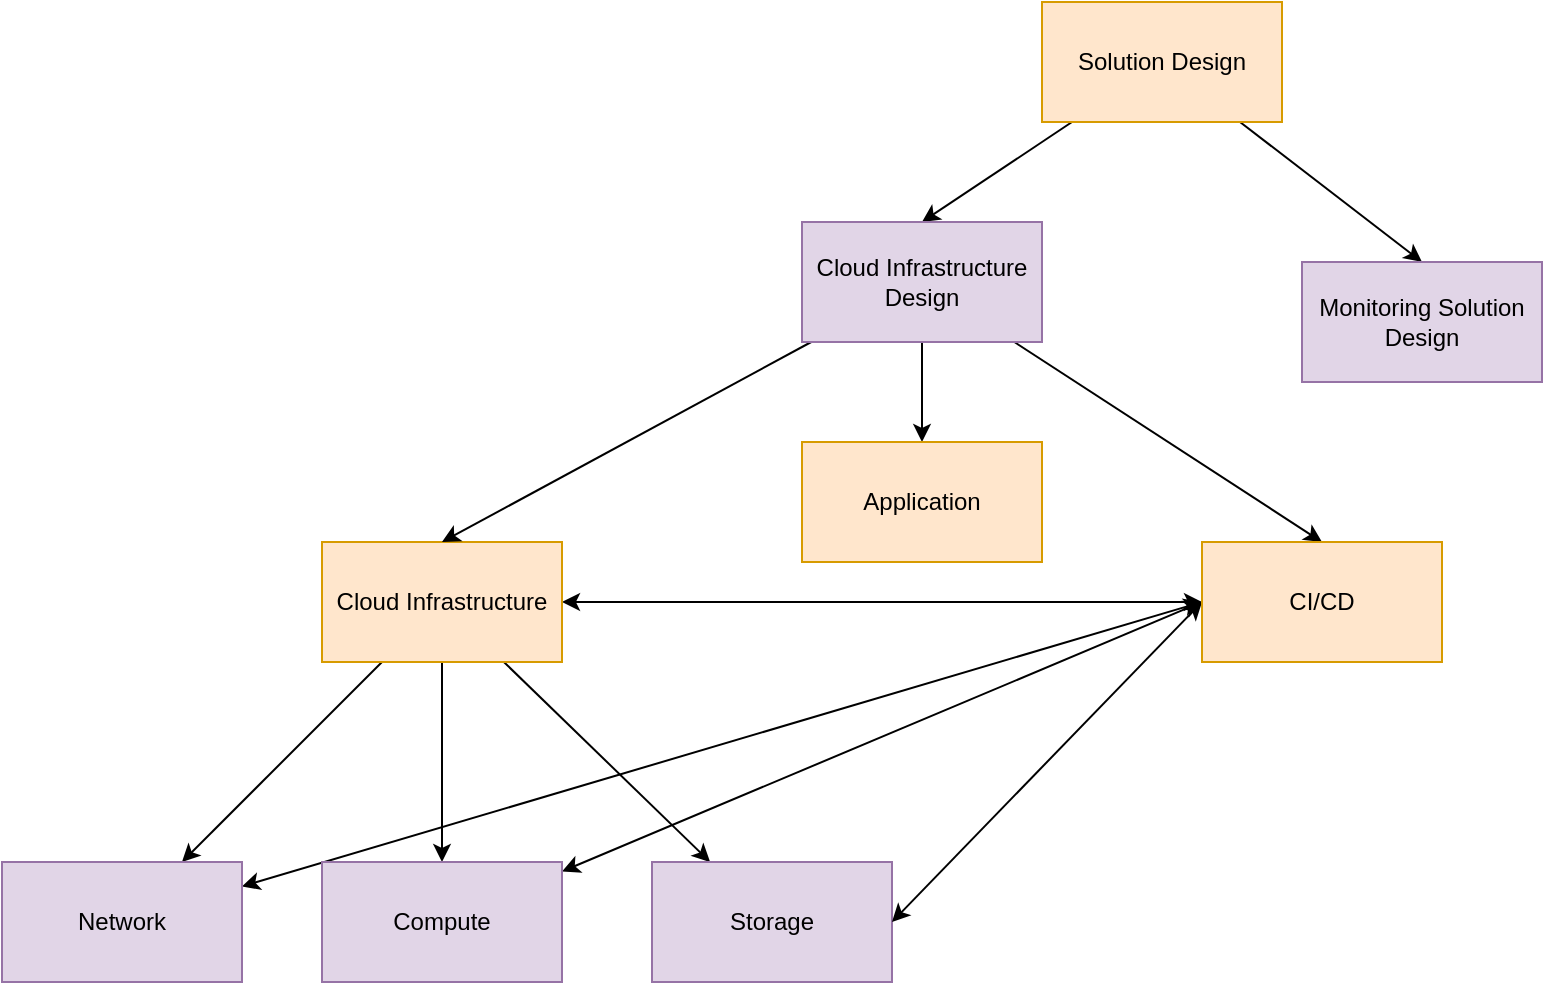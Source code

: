 <mxfile version="14.3.1" type="github">
  <diagram id="6OWxTpgxHyWExlmtiZHL" name="Page-1">
    <mxGraphModel dx="1145" dy="1908" grid="1" gridSize="10" guides="1" tooltips="1" connect="1" arrows="1" fold="1" page="1" pageScale="1" pageWidth="850" pageHeight="1100" math="0" shadow="0">
      <root>
        <mxCell id="0" />
        <mxCell id="1" parent="0" />
        <mxCell id="G67LWIOlgZHyGuKzhpm7-9" style="rounded=0;orthogonalLoop=1;jettySize=auto;html=1;" edge="1" parent="1" source="G67LWIOlgZHyGuKzhpm7-1" target="G67LWIOlgZHyGuKzhpm7-6">
          <mxGeometry relative="1" as="geometry" />
        </mxCell>
        <mxCell id="G67LWIOlgZHyGuKzhpm7-10" style="rounded=0;orthogonalLoop=1;jettySize=auto;html=1;" edge="1" parent="1" source="G67LWIOlgZHyGuKzhpm7-1" target="G67LWIOlgZHyGuKzhpm7-7">
          <mxGeometry relative="1" as="geometry" />
        </mxCell>
        <mxCell id="G67LWIOlgZHyGuKzhpm7-11" style="rounded=0;orthogonalLoop=1;jettySize=auto;html=1;" edge="1" parent="1" source="G67LWIOlgZHyGuKzhpm7-1" target="G67LWIOlgZHyGuKzhpm7-8">
          <mxGeometry relative="1" as="geometry" />
        </mxCell>
        <mxCell id="G67LWIOlgZHyGuKzhpm7-20" style="edgeStyle=none;rounded=0;orthogonalLoop=1;jettySize=auto;html=1;startArrow=classic;startFill=1;" edge="1" parent="1" source="G67LWIOlgZHyGuKzhpm7-1" target="G67LWIOlgZHyGuKzhpm7-16">
          <mxGeometry relative="1" as="geometry" />
        </mxCell>
        <mxCell id="G67LWIOlgZHyGuKzhpm7-1" value="Cloud Infrastructure" style="rounded=0;whiteSpace=wrap;html=1;fillColor=#ffe6cc;strokeColor=#d79b00;" vertex="1" parent="1">
          <mxGeometry x="200" y="80" width="120" height="60" as="geometry" />
        </mxCell>
        <mxCell id="G67LWIOlgZHyGuKzhpm7-12" style="edgeStyle=none;rounded=0;orthogonalLoop=1;jettySize=auto;html=1;entryX=0.5;entryY=0;entryDx=0;entryDy=0;" edge="1" parent="1" source="G67LWIOlgZHyGuKzhpm7-2" target="G67LWIOlgZHyGuKzhpm7-5">
          <mxGeometry relative="1" as="geometry" />
        </mxCell>
        <mxCell id="G67LWIOlgZHyGuKzhpm7-13" style="edgeStyle=none;rounded=0;orthogonalLoop=1;jettySize=auto;html=1;entryX=0.5;entryY=0;entryDx=0;entryDy=0;" edge="1" parent="1" source="G67LWIOlgZHyGuKzhpm7-2" target="G67LWIOlgZHyGuKzhpm7-4">
          <mxGeometry relative="1" as="geometry" />
        </mxCell>
        <mxCell id="G67LWIOlgZHyGuKzhpm7-2" value="Solution Design" style="whiteSpace=wrap;html=1;rounded=0;strokeColor=#d79b00;fillColor=#ffe6cc;" vertex="1" parent="1">
          <mxGeometry x="560" y="-190" width="120" height="60" as="geometry" />
        </mxCell>
        <mxCell id="G67LWIOlgZHyGuKzhpm7-14" style="edgeStyle=none;rounded=0;orthogonalLoop=1;jettySize=auto;html=1;entryX=0.5;entryY=0;entryDx=0;entryDy=0;" edge="1" parent="1" source="G67LWIOlgZHyGuKzhpm7-4" target="G67LWIOlgZHyGuKzhpm7-1">
          <mxGeometry relative="1" as="geometry" />
        </mxCell>
        <mxCell id="G67LWIOlgZHyGuKzhpm7-17" style="edgeStyle=none;rounded=0;orthogonalLoop=1;jettySize=auto;html=1;entryX=0.5;entryY=0;entryDx=0;entryDy=0;" edge="1" parent="1" source="G67LWIOlgZHyGuKzhpm7-4" target="G67LWIOlgZHyGuKzhpm7-15">
          <mxGeometry relative="1" as="geometry" />
        </mxCell>
        <mxCell id="G67LWIOlgZHyGuKzhpm7-18" style="edgeStyle=none;rounded=0;orthogonalLoop=1;jettySize=auto;html=1;entryX=0.5;entryY=0;entryDx=0;entryDy=0;" edge="1" parent="1" source="G67LWIOlgZHyGuKzhpm7-4" target="G67LWIOlgZHyGuKzhpm7-16">
          <mxGeometry relative="1" as="geometry" />
        </mxCell>
        <mxCell id="G67LWIOlgZHyGuKzhpm7-4" value="Cloud Infrastructure Design" style="rounded=0;whiteSpace=wrap;html=1;fillColor=#e1d5e7;strokeColor=#9673a6;" vertex="1" parent="1">
          <mxGeometry x="440" y="-80" width="120" height="60" as="geometry" />
        </mxCell>
        <mxCell id="G67LWIOlgZHyGuKzhpm7-5" value="Monitoring Solution Design" style="rounded=0;whiteSpace=wrap;html=1;fillColor=#e1d5e7;strokeColor=#9673a6;" vertex="1" parent="1">
          <mxGeometry x="690" y="-60" width="120" height="60" as="geometry" />
        </mxCell>
        <mxCell id="G67LWIOlgZHyGuKzhpm7-22" style="edgeStyle=none;rounded=0;orthogonalLoop=1;jettySize=auto;html=1;entryX=0;entryY=0.5;entryDx=0;entryDy=0;startArrow=classic;startFill=1;" edge="1" parent="1" source="G67LWIOlgZHyGuKzhpm7-6" target="G67LWIOlgZHyGuKzhpm7-16">
          <mxGeometry relative="1" as="geometry" />
        </mxCell>
        <mxCell id="G67LWIOlgZHyGuKzhpm7-6" value="Network" style="rounded=0;whiteSpace=wrap;html=1;fillColor=#e1d5e7;strokeColor=#9673a6;" vertex="1" parent="1">
          <mxGeometry x="40" y="240" width="120" height="60" as="geometry" />
        </mxCell>
        <mxCell id="G67LWIOlgZHyGuKzhpm7-21" style="edgeStyle=none;rounded=0;orthogonalLoop=1;jettySize=auto;html=1;entryX=0;entryY=0.5;entryDx=0;entryDy=0;startArrow=classic;startFill=1;" edge="1" parent="1" source="G67LWIOlgZHyGuKzhpm7-7" target="G67LWIOlgZHyGuKzhpm7-16">
          <mxGeometry relative="1" as="geometry" />
        </mxCell>
        <mxCell id="G67LWIOlgZHyGuKzhpm7-7" value="Compute" style="rounded=0;whiteSpace=wrap;html=1;fillColor=#e1d5e7;strokeColor=#9673a6;" vertex="1" parent="1">
          <mxGeometry x="200" y="240" width="120" height="60" as="geometry" />
        </mxCell>
        <mxCell id="G67LWIOlgZHyGuKzhpm7-8" value="Storage" style="rounded=0;whiteSpace=wrap;html=1;fillColor=#e1d5e7;strokeColor=#9673a6;" vertex="1" parent="1">
          <mxGeometry x="365" y="240" width="120" height="60" as="geometry" />
        </mxCell>
        <mxCell id="G67LWIOlgZHyGuKzhpm7-15" value="Application" style="rounded=0;whiteSpace=wrap;html=1;fillColor=#ffe6cc;strokeColor=#d79b00;" vertex="1" parent="1">
          <mxGeometry x="440" y="30" width="120" height="60" as="geometry" />
        </mxCell>
        <mxCell id="G67LWIOlgZHyGuKzhpm7-19" style="edgeStyle=none;rounded=0;orthogonalLoop=1;jettySize=auto;html=1;entryX=1;entryY=0.5;entryDx=0;entryDy=0;startArrow=classic;startFill=1;exitX=0;exitY=0.5;exitDx=0;exitDy=0;" edge="1" parent="1" source="G67LWIOlgZHyGuKzhpm7-16" target="G67LWIOlgZHyGuKzhpm7-8">
          <mxGeometry relative="1" as="geometry" />
        </mxCell>
        <mxCell id="G67LWIOlgZHyGuKzhpm7-16" value="CI/CD" style="rounded=0;whiteSpace=wrap;html=1;fillColor=#ffe6cc;strokeColor=#d79b00;" vertex="1" parent="1">
          <mxGeometry x="640" y="80" width="120" height="60" as="geometry" />
        </mxCell>
      </root>
    </mxGraphModel>
  </diagram>
</mxfile>
